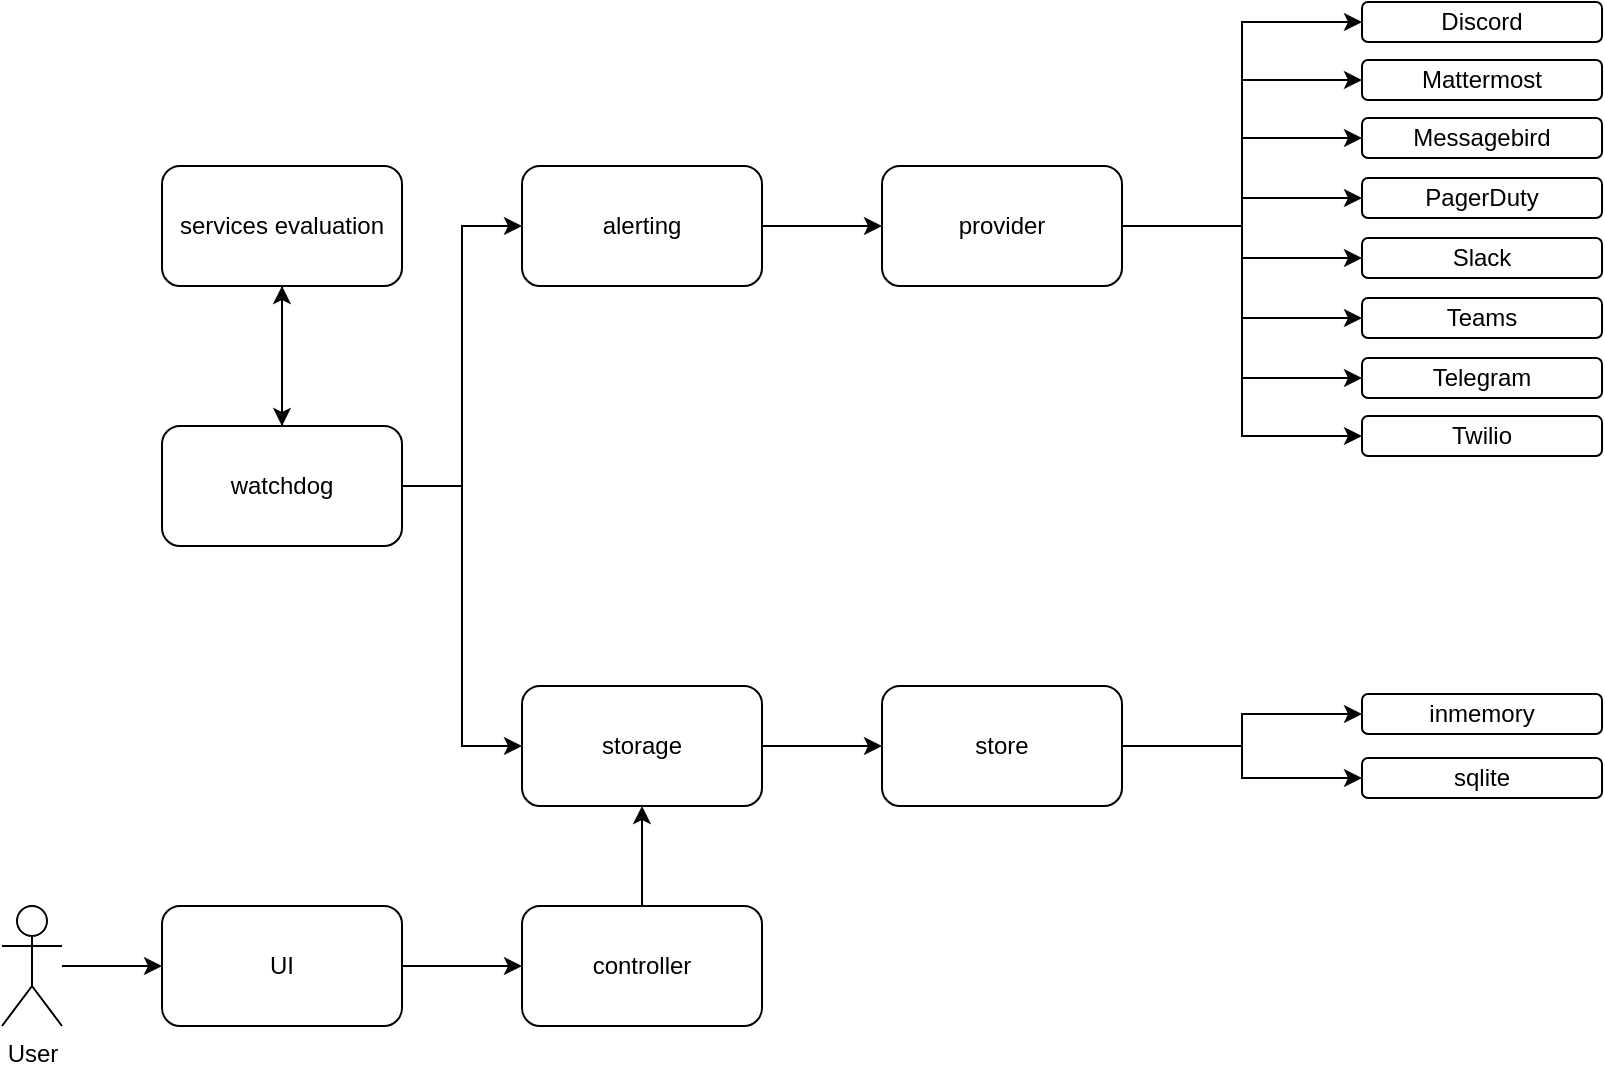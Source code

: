 <mxfile version="14.9.2" type="device"><diagram id="1euQ5oT3BAcxlUCibzft" name="Page-1"><mxGraphModel dx="1303" dy="738" grid="1" gridSize="10" guides="1" tooltips="1" connect="1" arrows="1" fold="1" page="1" pageScale="1" pageWidth="850" pageHeight="1100" math="0" shadow="0"><root><mxCell id="0"/><mxCell id="1" parent="0"/><mxCell id="-p5wEWBIHeRyv6ElTy1U-6" value="" style="edgeStyle=orthogonalEdgeStyle;rounded=0;orthogonalLoop=1;jettySize=auto;html=1;" edge="1" parent="1" source="-p5wEWBIHeRyv6ElTy1U-1" target="-p5wEWBIHeRyv6ElTy1U-5"><mxGeometry relative="1" as="geometry"/></mxCell><mxCell id="-p5wEWBIHeRyv6ElTy1U-1" value="alerting" style="rounded=1;whiteSpace=wrap;html=1;" vertex="1" parent="1"><mxGeometry x="280" y="120" width="120" height="60" as="geometry"/></mxCell><mxCell id="-p5wEWBIHeRyv6ElTy1U-4" style="edgeStyle=orthogonalEdgeStyle;rounded=0;orthogonalLoop=1;jettySize=auto;html=1;entryX=0;entryY=0.5;entryDx=0;entryDy=0;" edge="1" parent="1" source="-p5wEWBIHeRyv6ElTy1U-2" target="-p5wEWBIHeRyv6ElTy1U-3"><mxGeometry relative="1" as="geometry"/></mxCell><mxCell id="-p5wEWBIHeRyv6ElTy1U-26" style="edgeStyle=orthogonalEdgeStyle;rounded=0;orthogonalLoop=1;jettySize=auto;html=1;entryX=0;entryY=0.5;entryDx=0;entryDy=0;" edge="1" parent="1" source="-p5wEWBIHeRyv6ElTy1U-2" target="-p5wEWBIHeRyv6ElTy1U-1"><mxGeometry relative="1" as="geometry"/></mxCell><mxCell id="-p5wEWBIHeRyv6ElTy1U-38" style="edgeStyle=orthogonalEdgeStyle;rounded=0;orthogonalLoop=1;jettySize=auto;html=1;entryX=0.5;entryY=1;entryDx=0;entryDy=0;" edge="1" parent="1" source="-p5wEWBIHeRyv6ElTy1U-2" target="-p5wEWBIHeRyv6ElTy1U-37"><mxGeometry relative="1" as="geometry"/></mxCell><mxCell id="-p5wEWBIHeRyv6ElTy1U-2" value="watchdog" style="rounded=1;whiteSpace=wrap;html=1;" vertex="1" parent="1"><mxGeometry x="100" y="250" width="120" height="60" as="geometry"/></mxCell><mxCell id="-p5wEWBIHeRyv6ElTy1U-31" style="edgeStyle=orthogonalEdgeStyle;rounded=0;orthogonalLoop=1;jettySize=auto;html=1;entryX=0;entryY=0.5;entryDx=0;entryDy=0;" edge="1" parent="1" source="-p5wEWBIHeRyv6ElTy1U-3" target="-p5wEWBIHeRyv6ElTy1U-22"><mxGeometry relative="1" as="geometry"/></mxCell><mxCell id="-p5wEWBIHeRyv6ElTy1U-3" value="storage" style="rounded=1;whiteSpace=wrap;html=1;" vertex="1" parent="1"><mxGeometry x="280" y="380" width="120" height="60" as="geometry"/></mxCell><mxCell id="-p5wEWBIHeRyv6ElTy1U-8" value="" style="edgeStyle=orthogonalEdgeStyle;rounded=0;orthogonalLoop=1;jettySize=auto;html=1;entryX=0;entryY=0.5;entryDx=0;entryDy=0;" edge="1" parent="1" source="-p5wEWBIHeRyv6ElTy1U-5" target="-p5wEWBIHeRyv6ElTy1U-10"><mxGeometry relative="1" as="geometry"/></mxCell><mxCell id="-p5wEWBIHeRyv6ElTy1U-16" style="edgeStyle=orthogonalEdgeStyle;rounded=0;orthogonalLoop=1;jettySize=auto;html=1;entryX=0;entryY=0.5;entryDx=0;entryDy=0;" edge="1" parent="1" source="-p5wEWBIHeRyv6ElTy1U-5" target="-p5wEWBIHeRyv6ElTy1U-9"><mxGeometry relative="1" as="geometry"/></mxCell><mxCell id="-p5wEWBIHeRyv6ElTy1U-17" style="edgeStyle=orthogonalEdgeStyle;rounded=0;orthogonalLoop=1;jettySize=auto;html=1;entryX=0;entryY=0.5;entryDx=0;entryDy=0;" edge="1" parent="1" source="-p5wEWBIHeRyv6ElTy1U-5" target="-p5wEWBIHeRyv6ElTy1U-7"><mxGeometry relative="1" as="geometry"/></mxCell><mxCell id="-p5wEWBIHeRyv6ElTy1U-19" style="edgeStyle=orthogonalEdgeStyle;rounded=0;orthogonalLoop=1;jettySize=auto;html=1;entryX=0;entryY=0.5;entryDx=0;entryDy=0;" edge="1" parent="1" source="-p5wEWBIHeRyv6ElTy1U-5" target="-p5wEWBIHeRyv6ElTy1U-12"><mxGeometry relative="1" as="geometry"/></mxCell><mxCell id="-p5wEWBIHeRyv6ElTy1U-20" style="edgeStyle=orthogonalEdgeStyle;rounded=0;orthogonalLoop=1;jettySize=auto;html=1;entryX=0;entryY=0.5;entryDx=0;entryDy=0;" edge="1" parent="1" source="-p5wEWBIHeRyv6ElTy1U-5" target="-p5wEWBIHeRyv6ElTy1U-14"><mxGeometry relative="1" as="geometry"/></mxCell><mxCell id="-p5wEWBIHeRyv6ElTy1U-30" style="edgeStyle=orthogonalEdgeStyle;rounded=0;orthogonalLoop=1;jettySize=auto;html=1;entryX=0;entryY=0.5;entryDx=0;entryDy=0;" edge="1" parent="1" source="-p5wEWBIHeRyv6ElTy1U-5" target="-p5wEWBIHeRyv6ElTy1U-13"><mxGeometry relative="1" as="geometry"/></mxCell><mxCell id="-p5wEWBIHeRyv6ElTy1U-43" style="edgeStyle=orthogonalEdgeStyle;rounded=0;orthogonalLoop=1;jettySize=auto;html=1;entryX=0;entryY=0.5;entryDx=0;entryDy=0;" edge="1" parent="1" source="-p5wEWBIHeRyv6ElTy1U-5" target="-p5wEWBIHeRyv6ElTy1U-40"><mxGeometry relative="1" as="geometry"/></mxCell><mxCell id="-p5wEWBIHeRyv6ElTy1U-44" style="edgeStyle=orthogonalEdgeStyle;rounded=0;orthogonalLoop=1;jettySize=auto;html=1;entryX=0;entryY=0.5;entryDx=0;entryDy=0;" edge="1" parent="1" source="-p5wEWBIHeRyv6ElTy1U-5" target="-p5wEWBIHeRyv6ElTy1U-42"><mxGeometry relative="1" as="geometry"/></mxCell><mxCell id="-p5wEWBIHeRyv6ElTy1U-5" value="provider" style="whiteSpace=wrap;html=1;rounded=1;" vertex="1" parent="1"><mxGeometry x="460" y="120" width="120" height="60" as="geometry"/></mxCell><mxCell id="-p5wEWBIHeRyv6ElTy1U-7" value="Messagebird" style="whiteSpace=wrap;html=1;rounded=1;" vertex="1" parent="1"><mxGeometry x="700" y="96" width="120" height="20" as="geometry"/></mxCell><mxCell id="-p5wEWBIHeRyv6ElTy1U-9" value="Slack" style="whiteSpace=wrap;html=1;rounded=1;" vertex="1" parent="1"><mxGeometry x="700" y="156" width="120" height="20" as="geometry"/></mxCell><mxCell id="-p5wEWBIHeRyv6ElTy1U-10" value="PagerDuty" style="whiteSpace=wrap;html=1;rounded=1;" vertex="1" parent="1"><mxGeometry x="700" y="126" width="120" height="20" as="geometry"/></mxCell><mxCell id="-p5wEWBIHeRyv6ElTy1U-12" value="&lt;div&gt;Teams&lt;/div&gt;" style="whiteSpace=wrap;html=1;rounded=1;" vertex="1" parent="1"><mxGeometry x="700" y="186" width="120" height="20" as="geometry"/></mxCell><mxCell id="-p5wEWBIHeRyv6ElTy1U-13" value="Mattermost" style="whiteSpace=wrap;html=1;rounded=1;" vertex="1" parent="1"><mxGeometry x="700" y="67" width="120" height="20" as="geometry"/></mxCell><mxCell id="-p5wEWBIHeRyv6ElTy1U-14" value="Telegram" style="whiteSpace=wrap;html=1;rounded=1;" vertex="1" parent="1"><mxGeometry x="700" y="216" width="120" height="20" as="geometry"/></mxCell><mxCell id="-p5wEWBIHeRyv6ElTy1U-27" style="edgeStyle=orthogonalEdgeStyle;rounded=0;orthogonalLoop=1;jettySize=auto;html=1;entryX=0;entryY=0.5;entryDx=0;entryDy=0;" edge="1" parent="1" source="-p5wEWBIHeRyv6ElTy1U-22" target="-p5wEWBIHeRyv6ElTy1U-25"><mxGeometry relative="1" as="geometry"/></mxCell><mxCell id="-p5wEWBIHeRyv6ElTy1U-29" style="edgeStyle=orthogonalEdgeStyle;rounded=0;orthogonalLoop=1;jettySize=auto;html=1;entryX=0;entryY=0.5;entryDx=0;entryDy=0;" edge="1" parent="1" source="-p5wEWBIHeRyv6ElTy1U-22" target="-p5wEWBIHeRyv6ElTy1U-28"><mxGeometry relative="1" as="geometry"/></mxCell><mxCell id="-p5wEWBIHeRyv6ElTy1U-22" value="store" style="rounded=1;whiteSpace=wrap;html=1;" vertex="1" parent="1"><mxGeometry x="460" y="380" width="120" height="60" as="geometry"/></mxCell><mxCell id="-p5wEWBIHeRyv6ElTy1U-25" value="sqlite" style="whiteSpace=wrap;html=1;rounded=1;" vertex="1" parent="1"><mxGeometry x="700" y="416" width="120" height="20" as="geometry"/></mxCell><mxCell id="-p5wEWBIHeRyv6ElTy1U-28" value="inmemory" style="whiteSpace=wrap;html=1;rounded=1;" vertex="1" parent="1"><mxGeometry x="700" y="384" width="120" height="20" as="geometry"/></mxCell><mxCell id="-p5wEWBIHeRyv6ElTy1U-39" style="edgeStyle=orthogonalEdgeStyle;rounded=0;orthogonalLoop=1;jettySize=auto;html=1;entryX=0.5;entryY=0;entryDx=0;entryDy=0;" edge="1" parent="1" source="-p5wEWBIHeRyv6ElTy1U-37" target="-p5wEWBIHeRyv6ElTy1U-2"><mxGeometry relative="1" as="geometry"/></mxCell><mxCell id="-p5wEWBIHeRyv6ElTy1U-37" value="services evaluation" style="rounded=1;whiteSpace=wrap;html=1;" vertex="1" parent="1"><mxGeometry x="100" y="120" width="120" height="60" as="geometry"/></mxCell><mxCell id="-p5wEWBIHeRyv6ElTy1U-40" value="Discord" style="whiteSpace=wrap;html=1;rounded=1;" vertex="1" parent="1"><mxGeometry x="700" y="38" width="120" height="20" as="geometry"/></mxCell><mxCell id="-p5wEWBIHeRyv6ElTy1U-42" value="Twilio" style="whiteSpace=wrap;html=1;rounded=1;" vertex="1" parent="1"><mxGeometry x="700" y="245" width="120" height="20" as="geometry"/></mxCell><mxCell id="-p5wEWBIHeRyv6ElTy1U-46" style="edgeStyle=orthogonalEdgeStyle;rounded=0;orthogonalLoop=1;jettySize=auto;html=1;entryX=0.5;entryY=1;entryDx=0;entryDy=0;" edge="1" parent="1" source="-p5wEWBIHeRyv6ElTy1U-45" target="-p5wEWBIHeRyv6ElTy1U-3"><mxGeometry relative="1" as="geometry"/></mxCell><mxCell id="-p5wEWBIHeRyv6ElTy1U-45" value="controller" style="rounded=1;whiteSpace=wrap;html=1;" vertex="1" parent="1"><mxGeometry x="280" y="490" width="120" height="60" as="geometry"/></mxCell><mxCell id="-p5wEWBIHeRyv6ElTy1U-48" style="edgeStyle=orthogonalEdgeStyle;rounded=0;orthogonalLoop=1;jettySize=auto;html=1;entryX=0;entryY=0.5;entryDx=0;entryDy=0;" edge="1" parent="1" source="-p5wEWBIHeRyv6ElTy1U-47" target="-p5wEWBIHeRyv6ElTy1U-45"><mxGeometry relative="1" as="geometry"/></mxCell><mxCell id="-p5wEWBIHeRyv6ElTy1U-47" value="UI" style="rounded=1;whiteSpace=wrap;html=1;" vertex="1" parent="1"><mxGeometry x="100" y="490" width="120" height="60" as="geometry"/></mxCell><mxCell id="-p5wEWBIHeRyv6ElTy1U-50" value="" style="edgeStyle=orthogonalEdgeStyle;rounded=0;orthogonalLoop=1;jettySize=auto;html=1;" edge="1" parent="1" source="-p5wEWBIHeRyv6ElTy1U-49" target="-p5wEWBIHeRyv6ElTy1U-47"><mxGeometry relative="1" as="geometry"/></mxCell><mxCell id="-p5wEWBIHeRyv6ElTy1U-49" value="User" style="shape=umlActor;verticalLabelPosition=bottom;verticalAlign=top;html=1;outlineConnect=0;" vertex="1" parent="1"><mxGeometry x="20" y="490" width="30" height="60" as="geometry"/></mxCell></root></mxGraphModel></diagram></mxfile>